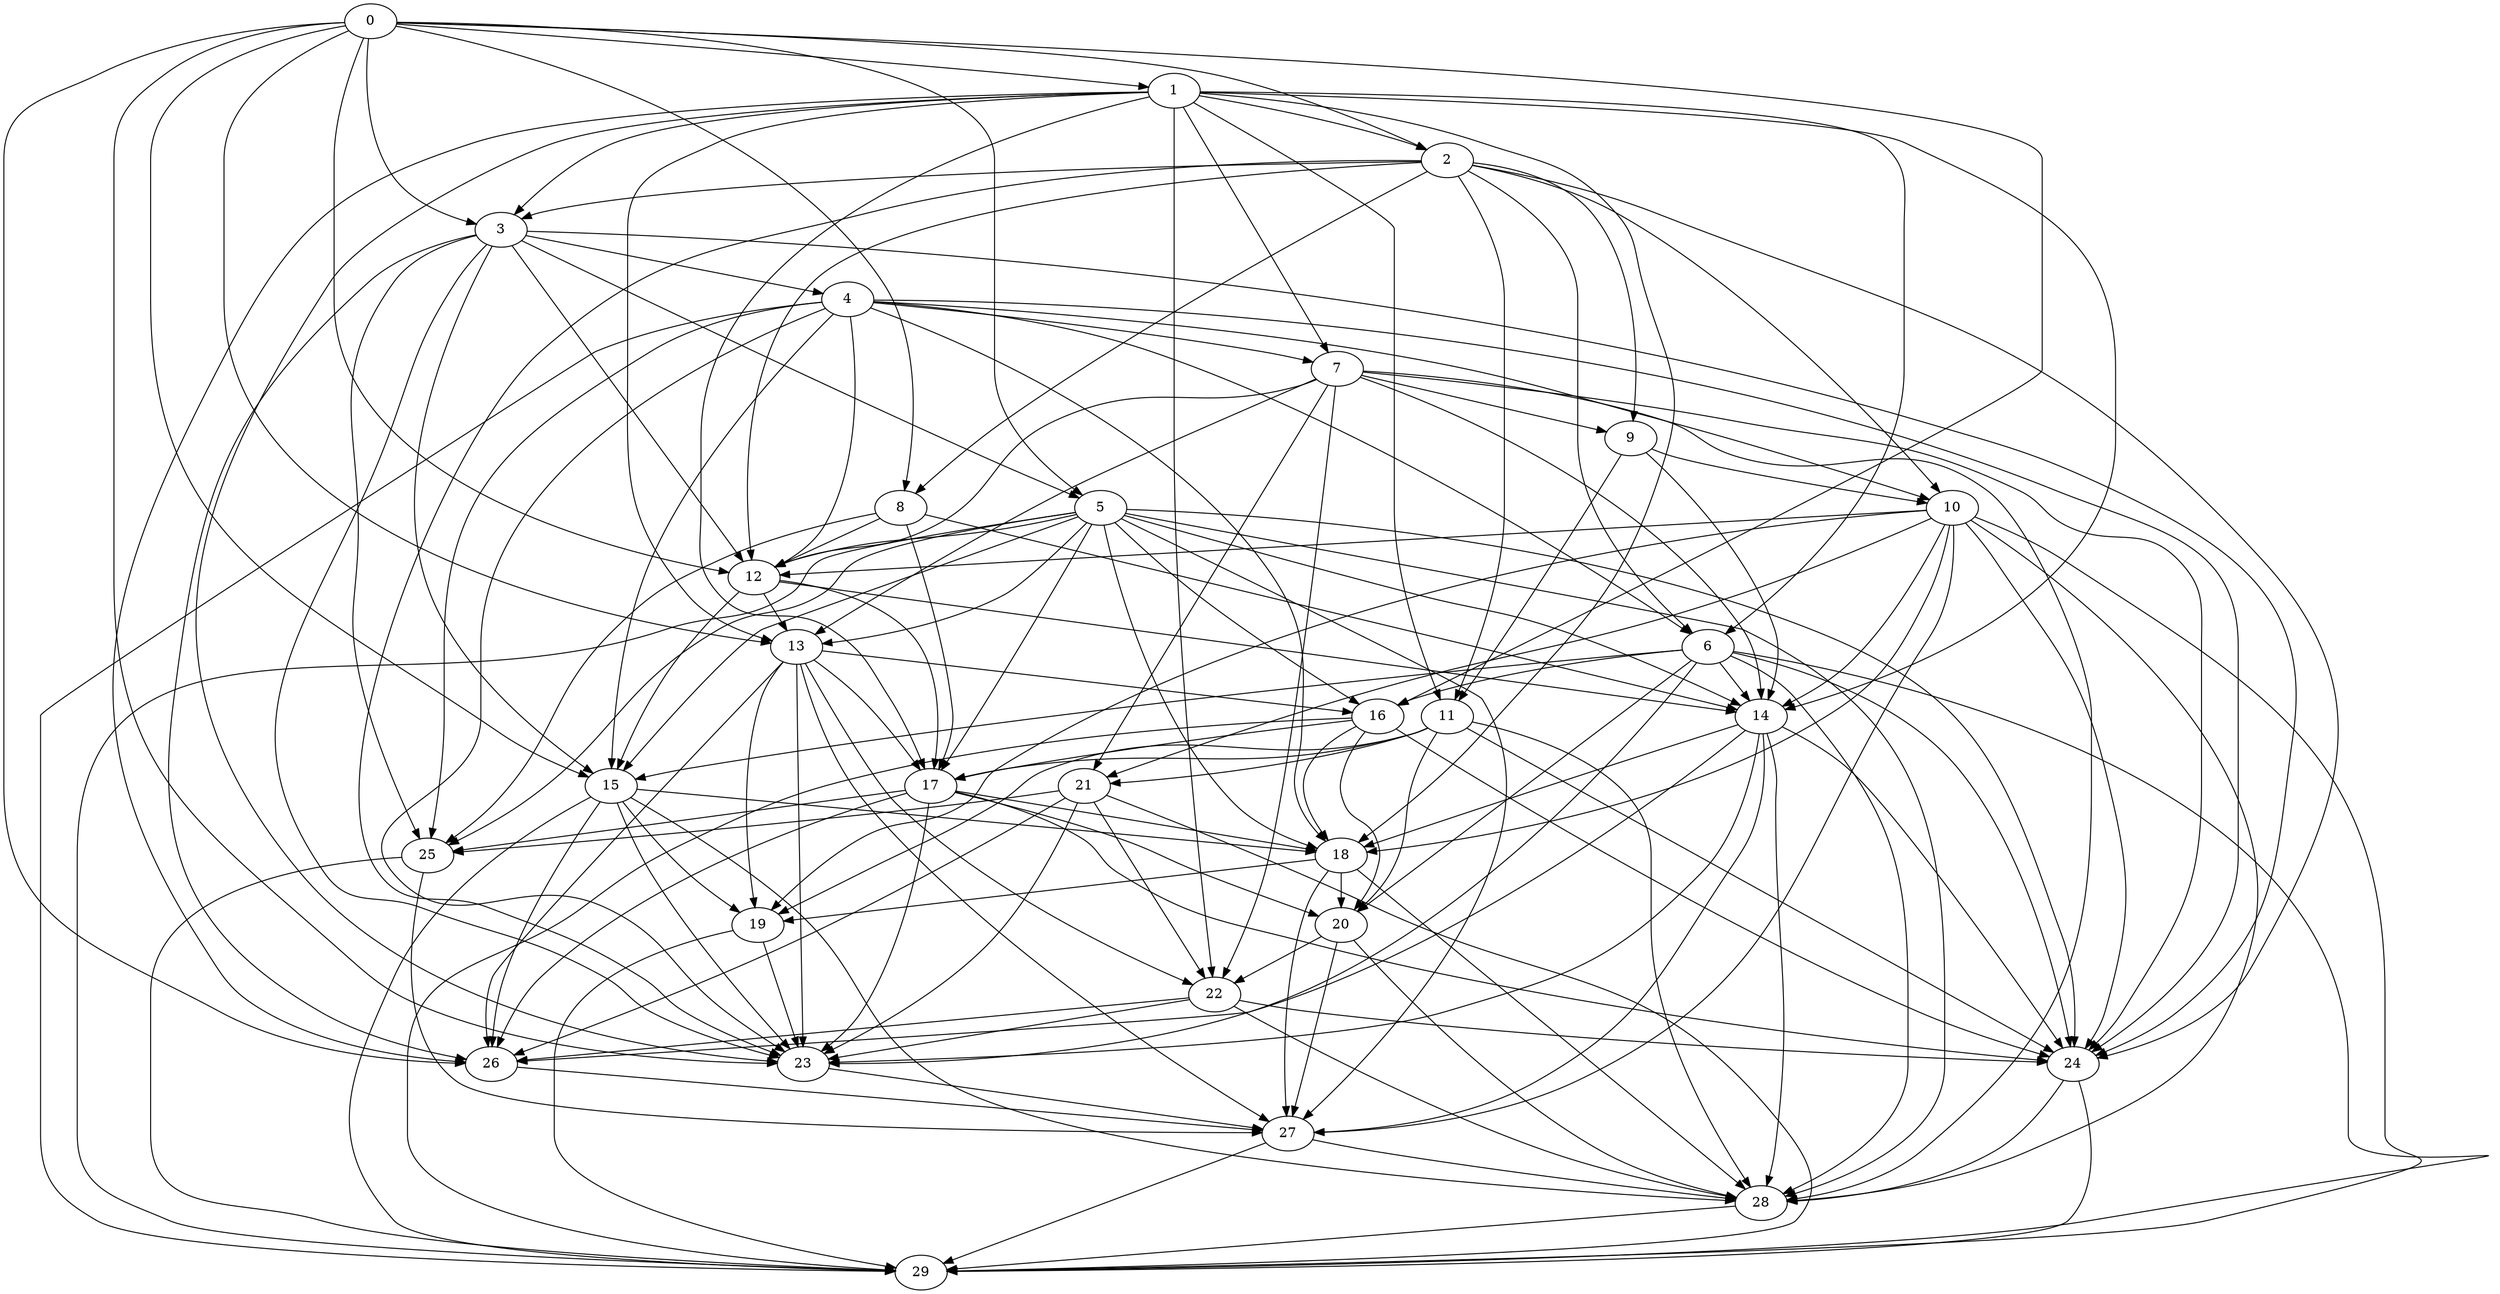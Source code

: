 digraph "Random_Nodes_30_Density_5.37_CCR_1.00_WeightType_Random_Homogeneous-6" {
0 [Weight=22];
1 [Weight=31];
2 [Weight=40];
3 [Weight=40];
4 [Weight=26];
7 [Weight=40];
9 [Weight=31];
5 [Weight=26];
8 [Weight=18];
10 [Weight=18];
12 [Weight=44];
13 [Weight=44];
11 [Weight=35];
6 [Weight=13];
16 [Weight=13];
17 [Weight=44];
14 [Weight=40];
15 [Weight=35];
18 [Weight=35];
20 [Weight=26];
21 [Weight=22];
22 [Weight=35];
19 [Weight=22];
26 [Weight=44];
23 [Weight=40];
25 [Weight=35];
24 [Weight=31];
27 [Weight=9];
28 [Weight=40];
29 [Weight=13];
5 -> 25 [Weight=3];
13 -> 16 [Weight=5];
17 -> 20 [Weight=4];
1 -> 14 [Weight=4];
13 -> 23 [Weight=10];
0 -> 13 [Weight=3];
1 -> 17 [Weight=2];
5 -> 16 [Weight=2];
17 -> 25 [Weight=10];
7 -> 21 [Weight=2];
13 -> 26 [Weight=3];
21 -> 25 [Weight=2];
16 -> 29 [Weight=6];
22 -> 28 [Weight=3];
2 -> 3 [Weight=2];
7 -> 24 [Weight=5];
22 -> 26 [Weight=3];
17 -> 23 [Weight=6];
12 -> 17 [Weight=5];
0 -> 15 [Weight=2];
5 -> 12 [Weight=10];
15 -> 23 [Weight=9];
13 -> 22 [Weight=8];
11 -> 17 [Weight=7];
10 -> 19 [Weight=5];
6 -> 24 [Weight=5];
10 -> 27 [Weight=7];
25 -> 27 [Weight=5];
24 -> 29 [Weight=3];
7 -> 9 [Weight=2];
11 -> 19 [Weight=7];
8 -> 12 [Weight=10];
11 -> 20 [Weight=2];
4 -> 15 [Weight=2];
11 -> 21 [Weight=5];
28 -> 29 [Weight=6];
17 -> 18 [Weight=7];
3 -> 15 [Weight=3];
20 -> 27 [Weight=6];
4 -> 24 [Weight=3];
24 -> 28 [Weight=4];
15 -> 29 [Weight=8];
4 -> 25 [Weight=4];
4 -> 6 [Weight=9];
9 -> 14 [Weight=9];
6 -> 28 [Weight=6];
7 -> 22 [Weight=9];
11 -> 24 [Weight=8];
1 -> 26 [Weight=9];
15 -> 26 [Weight=10];
1 -> 23 [Weight=2];
5 -> 17 [Weight=10];
21 -> 29 [Weight=6];
7 -> 12 [Weight=10];
5 -> 28 [Weight=6];
11 -> 28 [Weight=4];
13 -> 19 [Weight=4];
18 -> 28 [Weight=5];
10 -> 12 [Weight=3];
27 -> 29 [Weight=6];
25 -> 29 [Weight=8];
8 -> 25 [Weight=10];
16 -> 17 [Weight=2];
2 -> 10 [Weight=5];
20 -> 28 [Weight=6];
7 -> 13 [Weight=3];
6 -> 15 [Weight=8];
0 -> 1 [Weight=9];
14 -> 18 [Weight=2];
14 -> 26 [Weight=9];
3 -> 5 [Weight=2];
0 -> 23 [Weight=9];
7 -> 14 [Weight=5];
10 -> 18 [Weight=9];
16 -> 24 [Weight=7];
10 -> 29 [Weight=2];
6 -> 23 [Weight=10];
0 -> 12 [Weight=3];
21 -> 26 [Weight=8];
12 -> 13 [Weight=3];
14 -> 28 [Weight=10];
3 -> 24 [Weight=10];
16 -> 20 [Weight=5];
17 -> 24 [Weight=2];
4 -> 10 [Weight=7];
9 -> 10 [Weight=2];
22 -> 24 [Weight=3];
1 -> 11 [Weight=5];
3 -> 26 [Weight=3];
5 -> 27 [Weight=9];
19 -> 23 [Weight=2];
6 -> 14 [Weight=7];
4 -> 23 [Weight=2];
1 -> 2 [Weight=7];
14 -> 24 [Weight=9];
0 -> 5 [Weight=9];
2 -> 23 [Weight=6];
3 -> 12 [Weight=3];
23 -> 27 [Weight=5];
21 -> 22 [Weight=7];
1 -> 3 [Weight=5];
1 -> 13 [Weight=4];
15 -> 28 [Weight=9];
7 -> 28 [Weight=3];
2 -> 9 [Weight=5];
8 -> 17 [Weight=5];
19 -> 29 [Weight=2];
10 -> 24 [Weight=8];
6 -> 16 [Weight=6];
12 -> 15 [Weight=5];
2 -> 24 [Weight=3];
15 -> 19 [Weight=10];
5 -> 13 [Weight=8];
1 -> 18 [Weight=4];
21 -> 23 [Weight=7];
5 -> 15 [Weight=10];
26 -> 27 [Weight=7];
0 -> 3 [Weight=8];
0 -> 2 [Weight=5];
0 -> 8 [Weight=6];
14 -> 27 [Weight=9];
1 -> 6 [Weight=10];
0 -> 16 [Weight=9];
27 -> 28 [Weight=6];
20 -> 22 [Weight=9];
0 -> 26 [Weight=8];
16 -> 18 [Weight=4];
4 -> 12 [Weight=5];
18 -> 20 [Weight=3];
5 -> 29 [Weight=8];
5 -> 18 [Weight=4];
18 -> 27 [Weight=5];
13 -> 17 [Weight=6];
6 -> 20 [Weight=5];
1 -> 7 [Weight=9];
10 -> 28 [Weight=3];
2 -> 12 [Weight=4];
3 -> 23 [Weight=5];
13 -> 27 [Weight=8];
22 -> 23 [Weight=7];
4 -> 7 [Weight=2];
9 -> 11 [Weight=10];
5 -> 24 [Weight=10];
17 -> 26 [Weight=6];
14 -> 23 [Weight=5];
3 -> 25 [Weight=2];
12 -> 14 [Weight=6];
5 -> 14 [Weight=5];
6 -> 29 [Weight=6];
18 -> 19 [Weight=6];
3 -> 4 [Weight=2];
10 -> 21 [Weight=4];
1 -> 22 [Weight=2];
4 -> 29 [Weight=5];
15 -> 18 [Weight=4];
2 -> 11 [Weight=7];
2 -> 6 [Weight=4];
10 -> 14 [Weight=6];
4 -> 18 [Weight=3];
2 -> 8 [Weight=6];
8 -> 14 [Weight=6];
}
